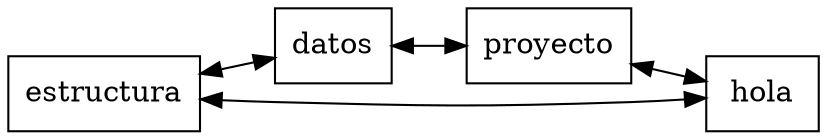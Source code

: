 digraph G {rankdir=LR
node[shape = box];
Nodo0 [label = "estructura"];
Nodo1 [label = "datos"];
Nodo2 [label = "proyecto"];
Nodo3 [label = "hola"];
Nodo0->Nodo1[dir=both];
Nodo1->Nodo2[dir=both];
Nodo2->Nodo3[dir=both];
Nodo0->Nodo3[dir=both]
}